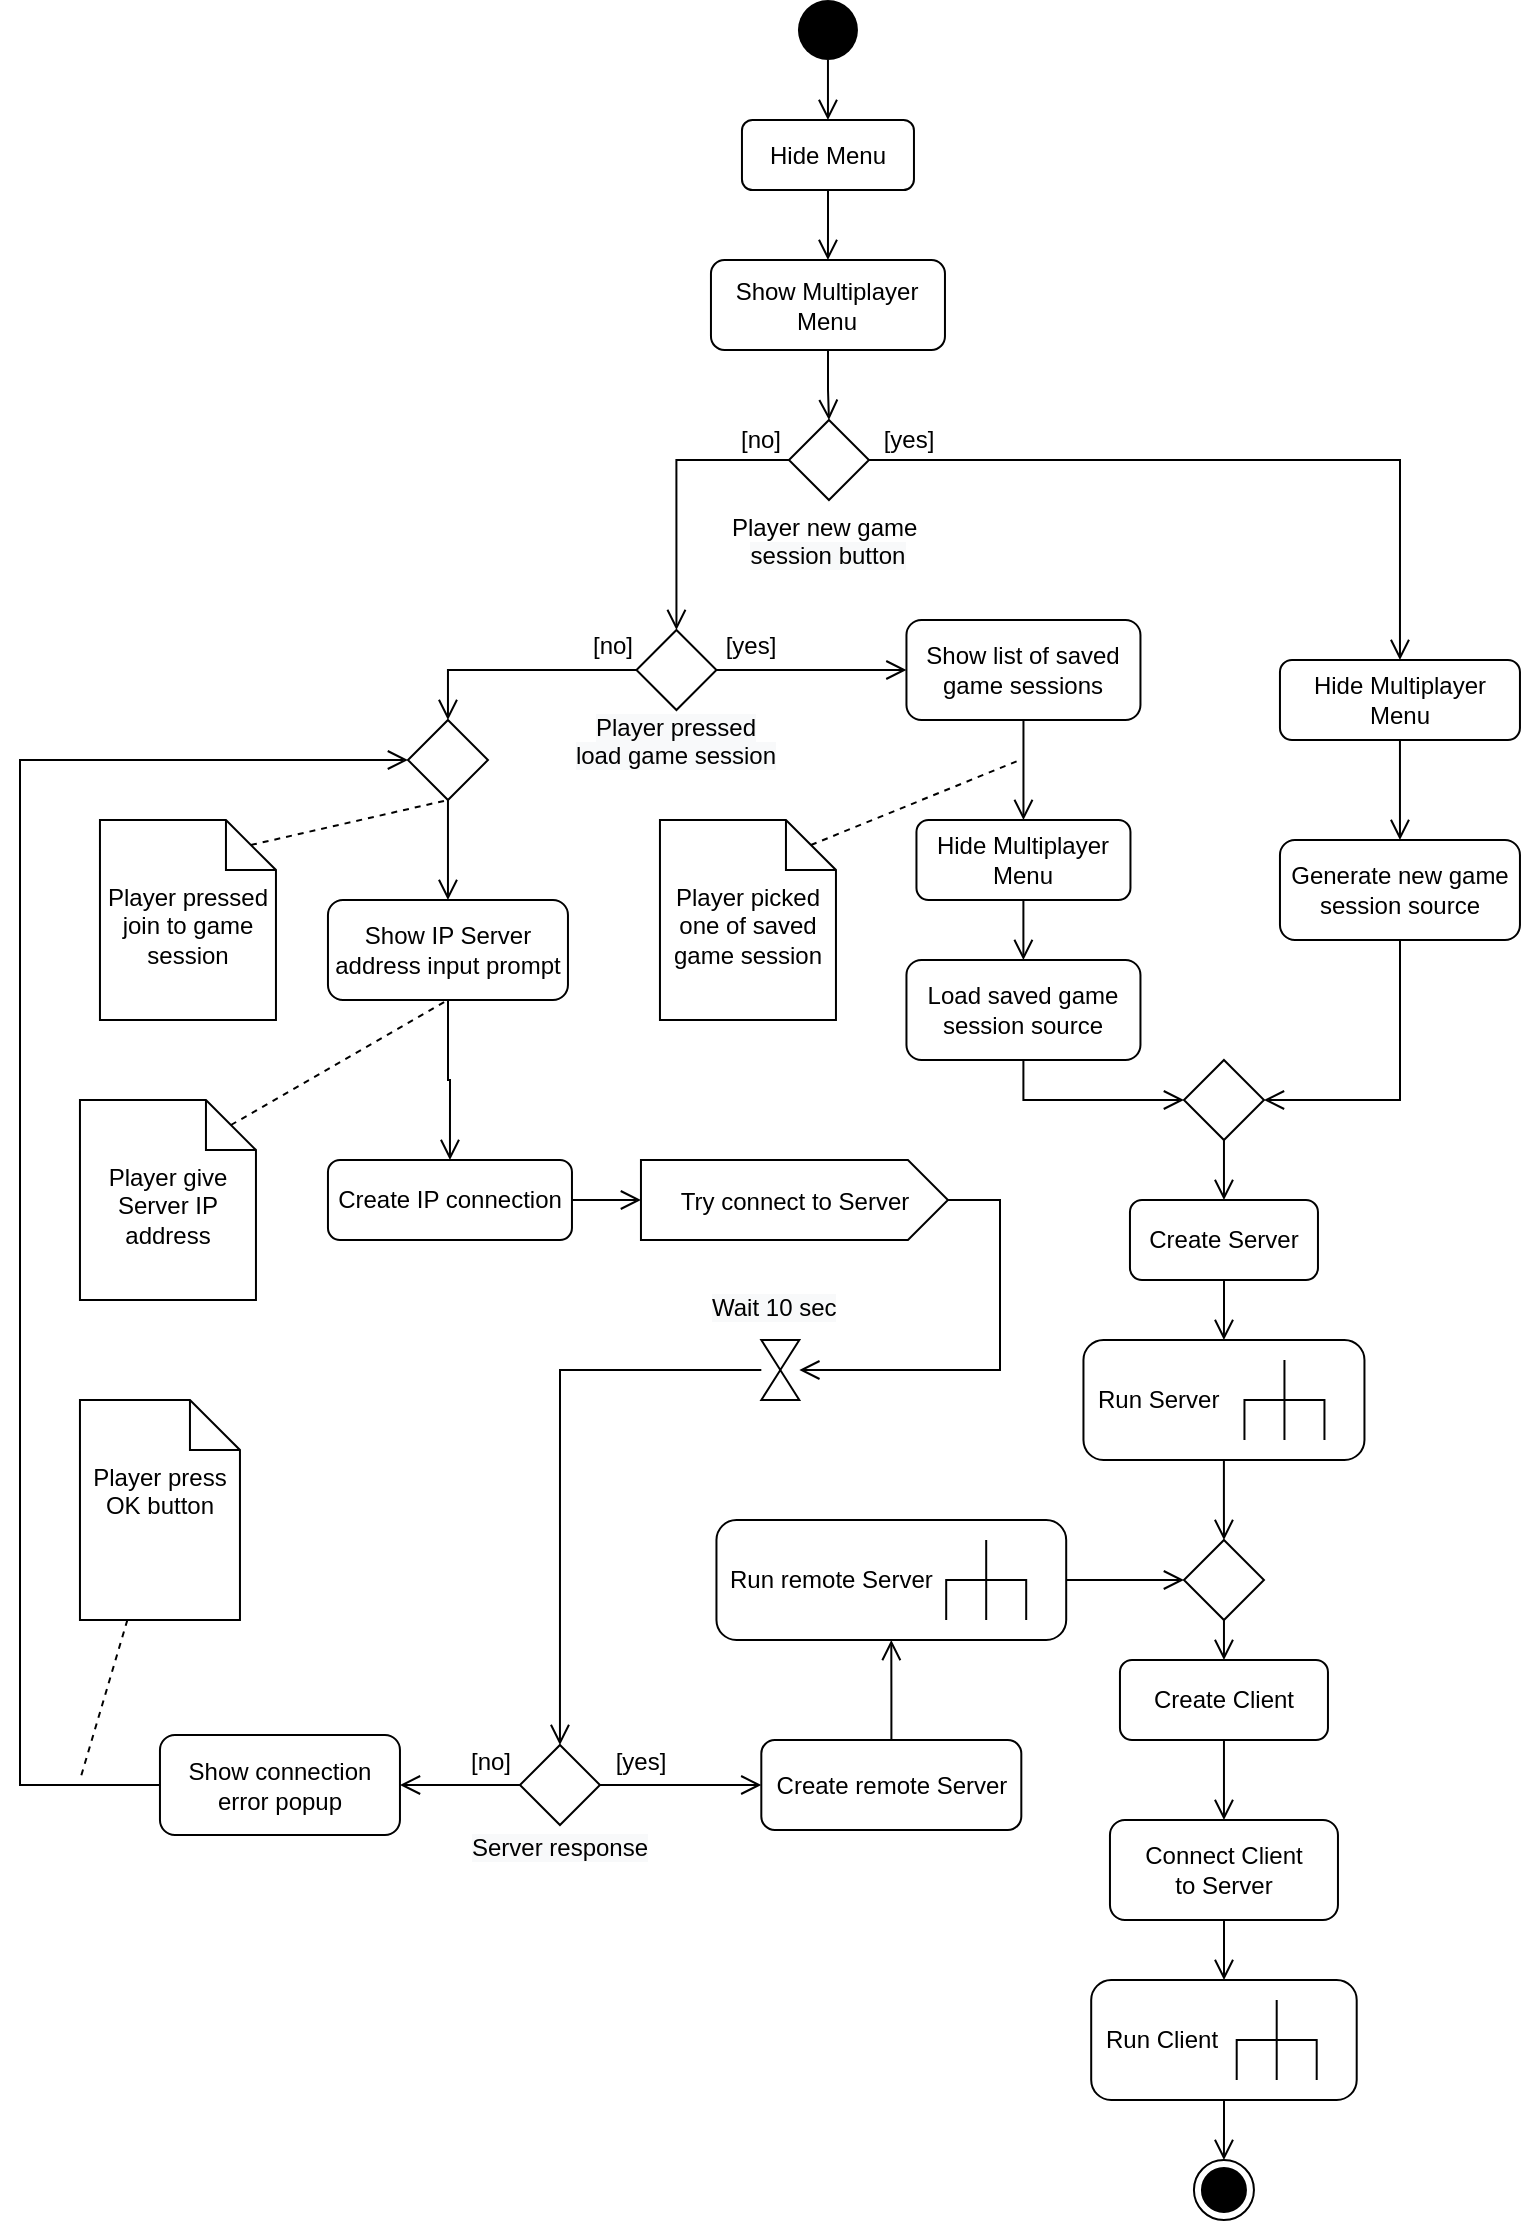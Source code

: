 <mxfile version="18.0.6" type="device"><diagram id="-9HNZeXDYJOqd_FAlpaB" name="Strona-1"><mxGraphModel dx="1160" dy="721" grid="1" gridSize="10" guides="1" tooltips="1" connect="1" arrows="1" fold="1" page="1" pageScale="1" pageWidth="827" pageHeight="1169" math="0" shadow="0"><root><mxCell id="0"/><mxCell id="1" parent="0"/><mxCell id="x7gVKlhXDRItL7wuzmwW-2" value="" style="edgeStyle=orthogonalEdgeStyle;html=1;verticalAlign=bottom;endArrow=open;endSize=8;strokeColor=#000000;rounded=0;entryX=0.5;entryY=0;entryDx=0;entryDy=0;" parent="1" source="dVcaI404tbkfIfSLfQCw-43" target="x7gVKlhXDRItL7wuzmwW-3" edge="1"><mxGeometry relative="1" as="geometry"><mxPoint x="441.98" y="75" as="targetPoint"/><mxPoint x="438.98" y="45" as="sourcePoint"/></mxGeometry></mxCell><mxCell id="x7gVKlhXDRItL7wuzmwW-7" style="edgeStyle=orthogonalEdgeStyle;rounded=0;orthogonalLoop=1;jettySize=auto;html=1;strokeColor=#000000;endArrow=open;endFill=0;strokeWidth=1;endSize=8;entryX=0.5;entryY=0;entryDx=0;entryDy=0;" parent="1" source="x7gVKlhXDRItL7wuzmwW-3" target="x7gVKlhXDRItL7wuzmwW-8" edge="1"><mxGeometry relative="1" as="geometry"><mxPoint x="466.98" y="225" as="targetPoint"/></mxGeometry></mxCell><mxCell id="x7gVKlhXDRItL7wuzmwW-3" value="Hide&amp;nbsp;Menu" style="rounded=1;whiteSpace=wrap;html=1;strokeColor=#000000;" parent="1" vertex="1"><mxGeometry x="399.98" y="80" width="86" height="35" as="geometry"/></mxCell><mxCell id="x7gVKlhXDRItL7wuzmwW-36" style="edgeStyle=orthogonalEdgeStyle;rounded=0;orthogonalLoop=1;jettySize=auto;html=1;entryX=0.5;entryY=0;entryDx=0;entryDy=0;endArrow=open;endFill=0;endSize=8;strokeColor=#000000;strokeWidth=1;" parent="1" source="x7gVKlhXDRItL7wuzmwW-8" target="dVcaI404tbkfIfSLfQCw-1" edge="1"><mxGeometry relative="1" as="geometry"><mxPoint x="442.98" y="310" as="targetPoint"/></mxGeometry></mxCell><mxCell id="x7gVKlhXDRItL7wuzmwW-8" value="Show Multiplayer Menu" style="rounded=1;whiteSpace=wrap;html=1;strokeColor=#000000;" parent="1" vertex="1"><mxGeometry x="384.48" y="150" width="117" height="45" as="geometry"/></mxCell><mxCell id="x7gVKlhXDRItL7wuzmwW-19" style="edgeStyle=orthogonalEdgeStyle;rounded=0;orthogonalLoop=1;jettySize=auto;html=1;endArrow=open;endFill=0;endSize=8;strokeColor=#000000;strokeWidth=1;" parent="1" source="x7gVKlhXDRItL7wuzmwW-15" target="dVcaI404tbkfIfSLfQCw-13" edge="1"><mxGeometry relative="1" as="geometry"><mxPoint x="635.98" y="690" as="targetPoint"/></mxGeometry></mxCell><mxCell id="x7gVKlhXDRItL7wuzmwW-15" value="Create Server" style="rounded=1;whiteSpace=wrap;html=1;strokeColor=#000000;" parent="1" vertex="1"><mxGeometry x="593.98" y="620" width="94" height="40" as="geometry"/></mxCell><mxCell id="x7gVKlhXDRItL7wuzmwW-47" style="edgeStyle=orthogonalEdgeStyle;rounded=0;orthogonalLoop=1;jettySize=auto;html=1;entryX=0.5;entryY=0;entryDx=0;entryDy=0;fontSize=12;endArrow=open;endFill=0;endSize=8;strokeColor=#000000;strokeWidth=1;" parent="1" source="dVcaI404tbkfIfSLfQCw-13" target="dVcaI404tbkfIfSLfQCw-38" edge="1"><mxGeometry relative="1" as="geometry"><mxPoint x="635.98" y="750" as="sourcePoint"/></mxGeometry></mxCell><mxCell id="x7gVKlhXDRItL7wuzmwW-27" value="" style="ellipse;html=1;shape=endState;fillColor=#000000;strokeColor=#000000;" parent="1" vertex="1"><mxGeometry x="625.97" y="1100" width="30" height="30" as="geometry"/></mxCell><mxCell id="x7gVKlhXDRItL7wuzmwW-39" style="edgeStyle=orthogonalEdgeStyle;rounded=0;orthogonalLoop=1;jettySize=auto;html=1;entryX=0.5;entryY=0;entryDx=0;entryDy=0;endArrow=open;endFill=0;endSize=8;strokeColor=#000000;strokeWidth=1;exitX=1;exitY=0.5;exitDx=0;exitDy=0;" parent="1" source="dVcaI404tbkfIfSLfQCw-1" target="dVcaI404tbkfIfSLfQCw-3" edge="1"><mxGeometry relative="1" as="geometry"><mxPoint x="520.98" y="365" as="sourcePoint"/></mxGeometry></mxCell><mxCell id="x7gVKlhXDRItL7wuzmwW-41" value="[yes]" style="edgeLabel;html=1;align=center;verticalAlign=middle;resizable=0;points=[];fontSize=12;" parent="x7gVKlhXDRItL7wuzmwW-39" vertex="1" connectable="0"><mxGeometry x="-0.399" y="3" relative="1" as="geometry"><mxPoint x="-91" y="-7" as="offset"/></mxGeometry></mxCell><mxCell id="x7gVKlhXDRItL7wuzmwW-40" value="[no]" style="edgeStyle=orthogonalEdgeStyle;rounded=0;orthogonalLoop=1;jettySize=auto;html=1;entryX=0.5;entryY=0;entryDx=0;entryDy=0;endArrow=open;endFill=0;endSize=8;strokeColor=#000000;strokeWidth=1;fontSize=12;" parent="1" source="dVcaI404tbkfIfSLfQCw-1" target="dVcaI404tbkfIfSLfQCw-6" edge="1"><mxGeometry x="-0.795" y="-10" relative="1" as="geometry"><mxPoint as="offset"/><mxPoint x="418.98" y="330" as="sourcePoint"/><mxPoint x="266.98" y="400" as="targetPoint"/></mxGeometry></mxCell><mxCell id="x7gVKlhXDRItL7wuzmwW-42" style="edgeStyle=orthogonalEdgeStyle;rounded=0;orthogonalLoop=1;jettySize=auto;html=1;entryX=1;entryY=0.5;entryDx=0;entryDy=0;fontSize=12;endArrow=open;endFill=0;endSize=8;strokeColor=#000000;strokeWidth=1;" parent="1" source="x7gVKlhXDRItL7wuzmwW-37" target="dVcaI404tbkfIfSLfQCw-36" edge="1"><mxGeometry relative="1" as="geometry"><Array as="points"><mxPoint x="728.98" y="570"/></Array></mxGeometry></mxCell><mxCell id="x7gVKlhXDRItL7wuzmwW-37" value="&lt;span style=&quot;&quot;&gt;Generate new game session&amp;nbsp;&lt;/span&gt;&lt;span style=&quot;&quot;&gt;source&lt;/span&gt;" style="rounded=1;whiteSpace=wrap;html=1;strokeColor=#000000;strokeWidth=1;" parent="1" vertex="1"><mxGeometry x="668.98" y="440" width="120" height="50" as="geometry"/></mxCell><mxCell id="dVcaI404tbkfIfSLfQCw-40" style="edgeStyle=orthogonalEdgeStyle;rounded=0;orthogonalLoop=1;jettySize=auto;html=1;entryX=0;entryY=0.5;entryDx=0;entryDy=0;endArrow=open;endFill=0;endSize=8;elbow=vertical;" edge="1" parent="1" source="x7gVKlhXDRItL7wuzmwW-38" target="dVcaI404tbkfIfSLfQCw-36"><mxGeometry relative="1" as="geometry"><Array as="points"><mxPoint x="540.98" y="570"/></Array></mxGeometry></mxCell><mxCell id="x7gVKlhXDRItL7wuzmwW-38" value="&lt;span style=&quot;&quot;&gt;Load saved game session&amp;nbsp;&lt;/span&gt;&lt;span style=&quot;&quot;&gt;source&lt;/span&gt;" style="rounded=1;whiteSpace=wrap;html=1;strokeColor=#000000;strokeWidth=1;" parent="1" vertex="1"><mxGeometry x="482.23" y="500" width="117" height="50" as="geometry"/></mxCell><mxCell id="x7gVKlhXDRItL7wuzmwW-48" style="edgeStyle=orthogonalEdgeStyle;rounded=0;orthogonalLoop=1;jettySize=auto;html=1;entryX=0.5;entryY=0;entryDx=0;entryDy=0;fontSize=12;endArrow=open;endFill=0;endSize=8;strokeColor=#000000;strokeWidth=1;" parent="1" source="x7gVKlhXDRItL7wuzmwW-44" target="x7gVKlhXDRItL7wuzmwW-45" edge="1"><mxGeometry relative="1" as="geometry"/></mxCell><mxCell id="x7gVKlhXDRItL7wuzmwW-44" value="Create Client" style="rounded=1;whiteSpace=wrap;html=1;strokeColor=#000000;" parent="1" vertex="1"><mxGeometry x="588.98" y="850" width="104" height="40" as="geometry"/></mxCell><mxCell id="x7gVKlhXDRItL7wuzmwW-49" style="edgeStyle=orthogonalEdgeStyle;rounded=0;orthogonalLoop=1;jettySize=auto;html=1;fontSize=12;endArrow=open;endFill=0;endSize=8;strokeColor=#000000;strokeWidth=1;" parent="1" source="x7gVKlhXDRItL7wuzmwW-45" target="dVcaI404tbkfIfSLfQCw-14" edge="1"><mxGeometry relative="1" as="geometry"><mxPoint x="635.98" y="1010" as="targetPoint"/></mxGeometry></mxCell><mxCell id="x7gVKlhXDRItL7wuzmwW-45" value="Connect Client &lt;br&gt;to Server" style="rounded=1;whiteSpace=wrap;html=1;strokeColor=#000000;" parent="1" vertex="1"><mxGeometry x="583.98" y="930" width="114" height="50" as="geometry"/></mxCell><mxCell id="x7gVKlhXDRItL7wuzmwW-50" style="edgeStyle=orthogonalEdgeStyle;rounded=0;orthogonalLoop=1;jettySize=auto;html=1;entryX=0.5;entryY=0;entryDx=0;entryDy=0;fontSize=12;endArrow=open;endFill=0;endSize=8;strokeColor=#000000;strokeWidth=1;" parent="1" source="dVcaI404tbkfIfSLfQCw-14" target="x7gVKlhXDRItL7wuzmwW-27" edge="1"><mxGeometry relative="1" as="geometry"><mxPoint x="635.98" y="1070" as="sourcePoint"/></mxGeometry></mxCell><mxCell id="9hr6jYCFvfD1p4PA3c4C-2" style="edgeStyle=orthogonalEdgeStyle;rounded=0;orthogonalLoop=1;jettySize=auto;html=1;entryX=0;entryY=0.5;entryDx=0;entryDy=0;endArrow=open;endFill=0;endSize=8;fontSize=12;exitX=1;exitY=0.5;exitDx=0;exitDy=0;" parent="1" source="dVcaI404tbkfIfSLfQCw-6" target="dVcaI404tbkfIfSLfQCw-7" edge="1"><mxGeometry relative="1" as="geometry"><mxPoint x="344.98" y="455" as="sourcePoint"/></mxGeometry></mxCell><mxCell id="9hr6jYCFvfD1p4PA3c4C-3" value="[yes]" style="edgeLabel;html=1;align=center;verticalAlign=middle;resizable=0;points=[];fontSize=12;" parent="9hr6jYCFvfD1p4PA3c4C-2" vertex="1" connectable="0"><mxGeometry x="-0.565" y="3" relative="1" as="geometry"><mxPoint x="-4" y="-9" as="offset"/></mxGeometry></mxCell><mxCell id="9hr6jYCFvfD1p4PA3c4C-10" value="" style="edgeStyle=elbowEdgeStyle;rounded=0;orthogonalLoop=1;jettySize=auto;html=1;entryX=0.5;entryY=0;entryDx=0;entryDy=0;fontSize=12;endArrow=open;endFill=0;endSize=8;exitX=0;exitY=0.5;exitDx=0;exitDy=0;elbow=vertical;" parent="1" source="dVcaI404tbkfIfSLfQCw-6" target="dVcaI404tbkfIfSLfQCw-41" edge="1"><mxGeometry x="-0.694" y="-15" relative="1" as="geometry"><mxPoint as="offset"/><mxPoint x="188.98" y="455" as="sourcePoint"/><Array as="points"><mxPoint x="298.98" y="355"/><mxPoint x="178.98" y="445"/><mxPoint x="188.98" y="450"/></Array></mxGeometry></mxCell><mxCell id="dVcaI404tbkfIfSLfQCw-24" style="edgeStyle=orthogonalEdgeStyle;rounded=0;orthogonalLoop=1;jettySize=auto;html=1;endArrow=open;endFill=0;endSize=8;elbow=vertical;" edge="1" parent="1" source="9hr6jYCFvfD1p4PA3c4C-6" target="dVcaI404tbkfIfSLfQCw-27"><mxGeometry relative="1" as="geometry"><mxPoint x="266.98" y="770" as="targetPoint"/></mxGeometry></mxCell><mxCell id="9hr6jYCFvfD1p4PA3c4C-6" value="Create IP connection" style="rounded=1;whiteSpace=wrap;html=1;strokeColor=#000000;strokeWidth=1;" parent="1" vertex="1"><mxGeometry x="192.98" y="600" width="122" height="40" as="geometry"/></mxCell><mxCell id="9hr6jYCFvfD1p4PA3c4C-16" value="[no]" style="edgeStyle=orthogonalEdgeStyle;rounded=0;orthogonalLoop=1;jettySize=auto;html=1;entryX=1;entryY=0.5;entryDx=0;entryDy=0;fontSize=12;endArrow=open;endFill=0;endSize=8;exitX=0;exitY=0.5;exitDx=0;exitDy=0;" parent="1" source="dVcaI404tbkfIfSLfQCw-26" target="9hr6jYCFvfD1p4PA3c4C-15" edge="1"><mxGeometry x="-0.5" y="-12" relative="1" as="geometry"><mxPoint as="offset"/><mxPoint x="188.98" y="915" as="sourcePoint"/></mxGeometry></mxCell><mxCell id="9hr6jYCFvfD1p4PA3c4C-21" value="[yes]" style="edgeStyle=orthogonalEdgeStyle;rounded=0;orthogonalLoop=1;jettySize=auto;html=1;entryX=0;entryY=0.5;entryDx=0;entryDy=0;fontSize=12;endArrow=open;endFill=0;endSize=8;exitX=1;exitY=0.5;exitDx=0;exitDy=0;" parent="1" source="dVcaI404tbkfIfSLfQCw-26" target="9hr6jYCFvfD1p4PA3c4C-18" edge="1"><mxGeometry x="-0.504" y="13" relative="1" as="geometry"><mxPoint y="1" as="offset"/><mxPoint x="344.98" y="915" as="sourcePoint"/></mxGeometry></mxCell><mxCell id="9hr6jYCFvfD1p4PA3c4C-17" style="edgeStyle=orthogonalEdgeStyle;rounded=0;orthogonalLoop=1;jettySize=auto;html=1;fontSize=12;endArrow=open;endFill=0;endSize=8;entryX=0;entryY=0.5;entryDx=0;entryDy=0;" parent="1" source="9hr6jYCFvfD1p4PA3c4C-15" target="dVcaI404tbkfIfSLfQCw-41" edge="1"><mxGeometry relative="1" as="geometry"><Array as="points"><mxPoint x="38.98" y="912"/><mxPoint x="38.98" y="400"/></Array><mxPoint x="206.98" y="700" as="targetPoint"/></mxGeometry></mxCell><mxCell id="9hr6jYCFvfD1p4PA3c4C-15" value="Show connection error popup" style="rounded=1;whiteSpace=wrap;html=1;strokeColor=#000000;strokeWidth=1;" parent="1" vertex="1"><mxGeometry x="108.98" y="887.5" width="120" height="50" as="geometry"/></mxCell><mxCell id="9hr6jYCFvfD1p4PA3c4C-22" style="edgeStyle=orthogonalEdgeStyle;rounded=0;orthogonalLoop=1;jettySize=auto;html=1;fontSize=12;endArrow=open;endFill=0;endSize=8;" parent="1" source="9hr6jYCFvfD1p4PA3c4C-18" target="dVcaI404tbkfIfSLfQCw-34" edge="1"><mxGeometry relative="1" as="geometry"><mxPoint x="418.98" y="1055" as="targetPoint"/></mxGeometry></mxCell><mxCell id="9hr6jYCFvfD1p4PA3c4C-18" value="Create remote Server" style="rounded=1;whiteSpace=wrap;html=1;strokeColor=#000000;strokeWidth=1;" parent="1" vertex="1"><mxGeometry x="409.66" y="890" width="130" height="45" as="geometry"/></mxCell><mxCell id="9hr6jYCFvfD1p4PA3c4C-20" style="edgeStyle=orthogonalEdgeStyle;rounded=0;orthogonalLoop=1;jettySize=auto;html=1;fontSize=12;endArrow=open;endFill=0;endSize=8;" parent="1" source="dVcaI404tbkfIfSLfQCw-34" target="dVcaI404tbkfIfSLfQCw-38" edge="1"><mxGeometry relative="1" as="geometry"><mxPoint x="478.98" y="1085" as="sourcePoint"/><Array as="points"><mxPoint x="423.98" y="810"/></Array></mxGeometry></mxCell><mxCell id="dVcaI404tbkfIfSLfQCw-1" value="" style="rhombus;" vertex="1" parent="1"><mxGeometry x="423.48" y="230" width="40" height="40" as="geometry"/></mxCell><mxCell id="dVcaI404tbkfIfSLfQCw-2" value="&lt;div style=&quot;&quot;&gt;Player&amp;nbsp;&lt;span style=&quot;&quot;&gt;new game&amp;nbsp;&lt;/span&gt;&lt;/div&gt;&lt;span style=&quot;color: rgb(0, 0, 0); font-family: Helvetica; font-size: 12px; font-style: normal; font-variant-ligatures: normal; font-variant-caps: normal; font-weight: 400; letter-spacing: normal; orphans: 2; text-indent: 0px; text-transform: none; widows: 2; word-spacing: 0px; -webkit-text-stroke-width: 0px; background-color: rgb(248, 249, 250); text-decoration-thickness: initial; text-decoration-style: initial; text-decoration-color: initial; float: none; display: inline !important;&quot;&gt;session button&lt;/span&gt;" style="text;whiteSpace=wrap;html=1;align=center;" vertex="1" parent="1"><mxGeometry x="382.98" y="270" width="120" height="50" as="geometry"/></mxCell><mxCell id="dVcaI404tbkfIfSLfQCw-15" style="edgeStyle=orthogonalEdgeStyle;rounded=0;orthogonalLoop=1;jettySize=auto;html=1;entryX=0.5;entryY=0;entryDx=0;entryDy=0;endArrow=open;endFill=0;endSize=8;" edge="1" parent="1" source="dVcaI404tbkfIfSLfQCw-3" target="x7gVKlhXDRItL7wuzmwW-37"><mxGeometry relative="1" as="geometry"/></mxCell><mxCell id="dVcaI404tbkfIfSLfQCw-3" value="Hide Multiplayer&lt;br&gt;Menu" style="rounded=1;whiteSpace=wrap;html=1;strokeColor=#000000;strokeWidth=1;" vertex="1" parent="1"><mxGeometry x="668.98" y="350" width="120" height="40" as="geometry"/></mxCell><mxCell id="dVcaI404tbkfIfSLfQCw-5" value="&lt;span style=&quot;color: rgb(0, 0, 0); font-family: Helvetica; font-size: 12px; font-style: normal; font-variant-ligatures: normal; font-variant-caps: normal; font-weight: 400; letter-spacing: normal; orphans: 2; text-indent: 0px; text-transform: none; widows: 2; word-spacing: 0px; -webkit-text-stroke-width: 0px; background-color: rgb(248, 249, 250); text-decoration-thickness: initial; text-decoration-style: initial; text-decoration-color: initial; float: none; display: inline !important;&quot;&gt;Player pressed&lt;/span&gt;&lt;br style=&quot;color: rgb(0, 0, 0); font-family: Helvetica; font-size: 12px; font-style: normal; font-variant-ligatures: normal; font-variant-caps: normal; font-weight: 400; letter-spacing: normal; orphans: 2; text-indent: 0px; text-transform: none; widows: 2; word-spacing: 0px; -webkit-text-stroke-width: 0px; background-color: rgb(248, 249, 250); text-decoration-thickness: initial; text-decoration-style: initial; text-decoration-color: initial;&quot;&gt;&lt;span style=&quot;color: rgb(0, 0, 0); font-family: Helvetica; font-size: 12px; font-style: normal; font-variant-ligatures: normal; font-variant-caps: normal; font-weight: 400; letter-spacing: normal; orphans: 2; text-indent: 0px; text-transform: none; widows: 2; word-spacing: 0px; -webkit-text-stroke-width: 0px; background-color: rgb(248, 249, 250); text-decoration-thickness: initial; text-decoration-style: initial; text-decoration-color: initial; float: none; display: inline !important;&quot;&gt;load game&amp;nbsp;&lt;/span&gt;&lt;span style=&quot;color: rgb(0, 0, 0); font-family: Helvetica; font-size: 12px; font-style: normal; font-variant-ligatures: normal; font-variant-caps: normal; font-weight: 400; letter-spacing: normal; orphans: 2; text-indent: 0px; text-transform: none; widows: 2; word-spacing: 0px; -webkit-text-stroke-width: 0px; background-color: rgb(248, 249, 250); text-decoration-thickness: initial; text-decoration-style: initial; text-decoration-color: initial; float: none; display: inline !important;&quot;&gt;session&lt;/span&gt;" style="text;whiteSpace=wrap;html=1;align=center;" vertex="1" parent="1"><mxGeometry x="312.23" y="370" width="110" height="60" as="geometry"/></mxCell><mxCell id="dVcaI404tbkfIfSLfQCw-6" value="" style="rhombus;" vertex="1" parent="1"><mxGeometry x="347.23" y="335" width="40" height="40" as="geometry"/></mxCell><mxCell id="dVcaI404tbkfIfSLfQCw-10" style="edgeStyle=orthogonalEdgeStyle;rounded=0;orthogonalLoop=1;jettySize=auto;html=1;endSize=8;endArrow=open;endFill=0;" edge="1" parent="1" source="dVcaI404tbkfIfSLfQCw-7" target="dVcaI404tbkfIfSLfQCw-9"><mxGeometry relative="1" as="geometry"/></mxCell><mxCell id="dVcaI404tbkfIfSLfQCw-7" value="Show list of saved game sessions" style="rounded=1;whiteSpace=wrap;html=1;strokeColor=#000000;strokeWidth=1;" vertex="1" parent="1"><mxGeometry x="482.23" y="330" width="117" height="50" as="geometry"/></mxCell><mxCell id="dVcaI404tbkfIfSLfQCw-12" style="edgeStyle=orthogonalEdgeStyle;rounded=0;orthogonalLoop=1;jettySize=auto;html=1;endArrow=open;endFill=0;endSize=8;" edge="1" parent="1" source="dVcaI404tbkfIfSLfQCw-9" target="x7gVKlhXDRItL7wuzmwW-38"><mxGeometry relative="1" as="geometry"/></mxCell><mxCell id="dVcaI404tbkfIfSLfQCw-9" value="Hide Multiplayer&lt;br&gt;Menu" style="rounded=1;whiteSpace=wrap;html=1;strokeColor=#000000;strokeWidth=1;" vertex="1" parent="1"><mxGeometry x="487.23" y="430" width="107" height="40" as="geometry"/></mxCell><mxCell id="dVcaI404tbkfIfSLfQCw-13" value="&lt;span style=&quot;text-align: center;&quot;&gt;Run Server&lt;/span&gt;" style="shape=mxgraph.uml25.behaviorAction;html=1;rounded=1;absoluteArcSize=1;arcSize=10;align=left;spacingLeft=5;" vertex="1" parent="1"><mxGeometry x="570.73" y="690" width="140.5" height="60" as="geometry"/></mxCell><mxCell id="dVcaI404tbkfIfSLfQCw-14" value="&lt;span style=&quot;text-align: center;&quot;&gt;Run Client&lt;/span&gt;" style="shape=mxgraph.uml25.behaviorAction;html=1;rounded=1;absoluteArcSize=1;arcSize=10;align=left;spacingLeft=5;" vertex="1" parent="1"><mxGeometry x="574.6" y="1010" width="132.75" height="60" as="geometry"/></mxCell><mxCell id="dVcaI404tbkfIfSLfQCw-17" style="rounded=0;orthogonalLoop=1;jettySize=auto;html=1;endArrow=none;endFill=0;endSize=8;dashed=1;exitX=0;exitY=0;exitDx=75.5;exitDy=12.5;exitPerimeter=0;" edge="1" parent="1" source="dVcaI404tbkfIfSLfQCw-16"><mxGeometry relative="1" as="geometry"><mxPoint x="538.98" y="400" as="targetPoint"/></mxGeometry></mxCell><mxCell id="dVcaI404tbkfIfSLfQCw-16" value="Player picked one of saved game session" style="shape=note2;boundedLbl=1;whiteSpace=wrap;html=1;size=25;verticalAlign=top;align=center;" vertex="1" parent="1"><mxGeometry x="358.98" y="430" width="88" height="100" as="geometry"/></mxCell><mxCell id="dVcaI404tbkfIfSLfQCw-19" style="edgeStyle=none;rounded=0;orthogonalLoop=1;jettySize=auto;html=1;dashed=1;endArrow=none;endFill=0;endSize=8;exitX=0;exitY=0;exitDx=75.5;exitDy=12.5;exitPerimeter=0;entryX=0.5;entryY=1;entryDx=0;entryDy=0;" edge="1" parent="1" source="dVcaI404tbkfIfSLfQCw-18" target="dVcaI404tbkfIfSLfQCw-41"><mxGeometry relative="1" as="geometry"><mxPoint x="138.98" y="490" as="targetPoint"/></mxGeometry></mxCell><mxCell id="dVcaI404tbkfIfSLfQCw-18" value="Player pressed join to game session" style="shape=note2;boundedLbl=1;whiteSpace=wrap;html=1;size=25;verticalAlign=top;align=center;" vertex="1" parent="1"><mxGeometry x="78.98" y="430" width="88" height="100" as="geometry"/></mxCell><mxCell id="dVcaI404tbkfIfSLfQCw-23" style="edgeStyle=orthogonalEdgeStyle;rounded=0;orthogonalLoop=1;jettySize=auto;elbow=vertical;html=1;entryX=0.5;entryY=0;entryDx=0;entryDy=0;endArrow=open;endFill=0;endSize=8;" edge="1" parent="1" source="dVcaI404tbkfIfSLfQCw-20" target="9hr6jYCFvfD1p4PA3c4C-6"><mxGeometry relative="1" as="geometry"/></mxCell><mxCell id="dVcaI404tbkfIfSLfQCw-20" value="Show IP Server address input prompt" style="rounded=1;whiteSpace=wrap;html=1;strokeColor=#000000;strokeWidth=1;" vertex="1" parent="1"><mxGeometry x="192.98" y="470" width="120" height="50" as="geometry"/></mxCell><mxCell id="dVcaI404tbkfIfSLfQCw-22" style="rounded=0;orthogonalLoop=1;jettySize=auto;elbow=vertical;html=1;dashed=1;endArrow=none;endFill=0;endSize=8;exitX=0;exitY=0;exitDx=75.5;exitDy=12.5;exitPerimeter=0;entryX=0.5;entryY=1;entryDx=0;entryDy=0;" edge="1" parent="1" source="dVcaI404tbkfIfSLfQCw-21" target="dVcaI404tbkfIfSLfQCw-20"><mxGeometry relative="1" as="geometry"><mxPoint x="148.98" y="610" as="targetPoint"/></mxGeometry></mxCell><mxCell id="dVcaI404tbkfIfSLfQCw-21" value="Player give Server IP address" style="shape=note2;boundedLbl=1;whiteSpace=wrap;html=1;size=25;verticalAlign=top;align=center;" vertex="1" parent="1"><mxGeometry x="68.98" y="570" width="88" height="100" as="geometry"/></mxCell><mxCell id="dVcaI404tbkfIfSLfQCw-25" value="&lt;span style=&quot;color: rgb(0, 0, 0); font-family: Helvetica; font-size: 12px; font-style: normal; font-variant-ligatures: normal; font-variant-caps: normal; font-weight: 400; letter-spacing: normal; orphans: 2; text-indent: 0px; text-transform: none; widows: 2; word-spacing: 0px; -webkit-text-stroke-width: 0px; background-color: rgb(248, 249, 250); text-decoration-thickness: initial; text-decoration-style: initial; text-decoration-color: initial; float: none; display: inline !important;&quot;&gt;Server response&lt;/span&gt;" style="text;whiteSpace=wrap;html=1;align=center;" vertex="1" parent="1"><mxGeometry x="253.98" y="930" width="110" height="40" as="geometry"/></mxCell><mxCell id="dVcaI404tbkfIfSLfQCw-26" value="" style="rhombus;" vertex="1" parent="1"><mxGeometry x="288.98" y="892.5" width="40" height="40" as="geometry"/></mxCell><mxCell id="dVcaI404tbkfIfSLfQCw-31" style="edgeStyle=orthogonalEdgeStyle;rounded=0;orthogonalLoop=1;jettySize=auto;html=1;entryX=1;entryY=0.5;entryDx=0;entryDy=0;endArrow=open;endFill=0;endSize=8;elbow=vertical;" edge="1" parent="1" source="dVcaI404tbkfIfSLfQCw-27" target="dVcaI404tbkfIfSLfQCw-28"><mxGeometry relative="1" as="geometry"><Array as="points"><mxPoint x="528.98" y="620"/><mxPoint x="528.98" y="705"/></Array></mxGeometry></mxCell><mxCell id="dVcaI404tbkfIfSLfQCw-27" value="&lt;span style=&quot;font-size: 12px;&quot;&gt;Try connect to Server&lt;/span&gt;" style="html=1;shape=mxgraph.infographic.ribbonSimple;notch1=0;notch2=20;align=center;verticalAlign=middle;fontSize=14;fontStyle=0;fillColor=#FFFFFF;" vertex="1" parent="1"><mxGeometry x="349.48" y="600" width="153.5" height="40" as="geometry"/></mxCell><mxCell id="dVcaI404tbkfIfSLfQCw-30" style="edgeStyle=orthogonalEdgeStyle;rounded=0;orthogonalLoop=1;jettySize=auto;html=1;entryX=0.5;entryY=0;entryDx=0;entryDy=0;endArrow=open;endFill=0;endSize=8;elbow=vertical;" edge="1" parent="1" source="dVcaI404tbkfIfSLfQCw-28" target="dVcaI404tbkfIfSLfQCw-26"><mxGeometry relative="1" as="geometry"/></mxCell><mxCell id="dVcaI404tbkfIfSLfQCw-28" value="" style="shape=collate;whiteSpace=wrap;html=1;" vertex="1" parent="1"><mxGeometry x="409.66" y="690" width="19" height="30" as="geometry"/></mxCell><mxCell id="dVcaI404tbkfIfSLfQCw-29" value="&lt;span style=&quot;color: rgb(0, 0, 0); font-family: Helvetica; font-size: 12px; font-style: normal; font-variant-ligatures: normal; font-variant-caps: normal; font-weight: 400; letter-spacing: normal; orphans: 2; text-align: center; text-indent: 0px; text-transform: none; widows: 2; word-spacing: 0px; -webkit-text-stroke-width: 0px; background-color: rgb(248, 249, 250); text-decoration-thickness: initial; text-decoration-style: initial; text-decoration-color: initial; float: none; display: inline !important;&quot;&gt;Wait 10 sec&lt;/span&gt;" style="text;whiteSpace=wrap;html=1;fillColor=none;" vertex="1" parent="1"><mxGeometry x="383.16" y="660" width="72" height="20" as="geometry"/></mxCell><mxCell id="dVcaI404tbkfIfSLfQCw-32" value="Player press OK button" style="shape=note2;boundedLbl=1;whiteSpace=wrap;html=1;size=25;verticalAlign=top;align=center;" vertex="1" parent="1"><mxGeometry x="68.98" y="720" width="80" height="110" as="geometry"/></mxCell><mxCell id="dVcaI404tbkfIfSLfQCw-33" style="rounded=0;orthogonalLoop=1;jettySize=auto;elbow=vertical;html=1;dashed=1;endArrow=none;endFill=0;endSize=8;" edge="1" parent="1" source="dVcaI404tbkfIfSLfQCw-32"><mxGeometry relative="1" as="geometry"><mxPoint x="68.98" y="910" as="targetPoint"/><mxPoint x="66.98" y="620.143" as="sourcePoint"/></mxGeometry></mxCell><mxCell id="dVcaI404tbkfIfSLfQCw-34" value="&lt;span style=&quot;text-align: center;&quot;&gt;Run remote Server&lt;/span&gt;" style="shape=mxgraph.uml25.behaviorAction;html=1;rounded=1;absoluteArcSize=1;arcSize=10;align=left;spacingLeft=5;" vertex="1" parent="1"><mxGeometry x="387.23" y="780" width="174.87" height="60" as="geometry"/></mxCell><mxCell id="dVcaI404tbkfIfSLfQCw-37" style="edgeStyle=none;rounded=0;orthogonalLoop=1;jettySize=auto;html=1;entryX=0.5;entryY=0;entryDx=0;entryDy=0;endArrow=open;endFill=0;endSize=8;elbow=vertical;" edge="1" parent="1" source="dVcaI404tbkfIfSLfQCw-36" target="x7gVKlhXDRItL7wuzmwW-15"><mxGeometry relative="1" as="geometry"/></mxCell><mxCell id="dVcaI404tbkfIfSLfQCw-36" value="" style="rhombus;" vertex="1" parent="1"><mxGeometry x="620.98" y="550" width="40" height="40" as="geometry"/></mxCell><mxCell id="dVcaI404tbkfIfSLfQCw-39" style="edgeStyle=none;rounded=0;orthogonalLoop=1;jettySize=auto;html=1;endArrow=open;endFill=0;endSize=8;elbow=vertical;" edge="1" parent="1" source="dVcaI404tbkfIfSLfQCw-38" target="x7gVKlhXDRItL7wuzmwW-44"><mxGeometry relative="1" as="geometry"/></mxCell><mxCell id="dVcaI404tbkfIfSLfQCw-38" value="" style="rhombus;" vertex="1" parent="1"><mxGeometry x="620.98" y="790" width="40" height="40" as="geometry"/></mxCell><mxCell id="dVcaI404tbkfIfSLfQCw-42" style="edgeStyle=orthogonalEdgeStyle;rounded=0;orthogonalLoop=1;jettySize=auto;html=1;entryX=0.5;entryY=0;entryDx=0;entryDy=0;endArrow=open;endFill=0;endSize=8;elbow=vertical;" edge="1" parent="1" source="dVcaI404tbkfIfSLfQCw-41" target="dVcaI404tbkfIfSLfQCw-20"><mxGeometry relative="1" as="geometry"/></mxCell><mxCell id="dVcaI404tbkfIfSLfQCw-41" value="" style="rhombus;" vertex="1" parent="1"><mxGeometry x="232.98" y="380" width="40" height="40" as="geometry"/></mxCell><mxCell id="dVcaI404tbkfIfSLfQCw-43" value="" style="ellipse;fillColor=#000000;strokeColor=none;" vertex="1" parent="1"><mxGeometry x="427.98" y="20" width="30" height="30" as="geometry"/></mxCell><mxCell id="dVcaI404tbkfIfSLfQCw-44" value="[no]" style="edgeLabel;html=1;align=center;verticalAlign=middle;resizable=0;points=[];fontSize=12;" vertex="1" connectable="0" parent="1"><mxGeometry x="328.977" y="347" as="geometry"><mxPoint x="6" y="-4" as="offset"/></mxGeometry></mxCell></root></mxGraphModel></diagram></mxfile>